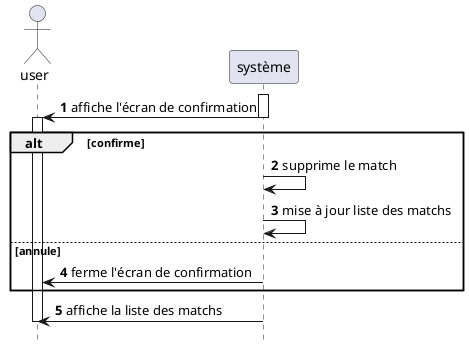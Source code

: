 @startuml SSD_DELETE_MATCH
autonumber
hide footbox
skinparam shadowing false

actor user as u 
participant système as s
activate s
s -> u :affiche l'écran de confirmation
deactivate s
activate u
alt confirme 
s -> s :supprime le match
s -> s :mise à jour liste des matchs
else annule
s -> u :ferme l'écran de confirmation
end
s -> u :affiche la liste des matchs
deactivate s
deactivate u 

@enduml